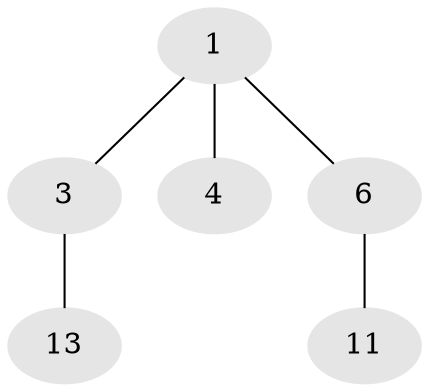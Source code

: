 // Generated by graph-tools (version 1.1) at 2025/46/02/15/25 05:46:28]
// undirected, 6 vertices, 5 edges
graph export_dot {
graph [start="1"]
  node [color=gray90,style=filled];
  1 [super="+2+5+10+12"];
  3 [super="+16+20"];
  4 [super="+7+8+9"];
  6 [super="+9+18"];
  11 [super="+14+19"];
  13 [super="+15+17"];
  1 -- 3;
  1 -- 4;
  1 -- 6;
  3 -- 13;
  6 -- 11;
}
